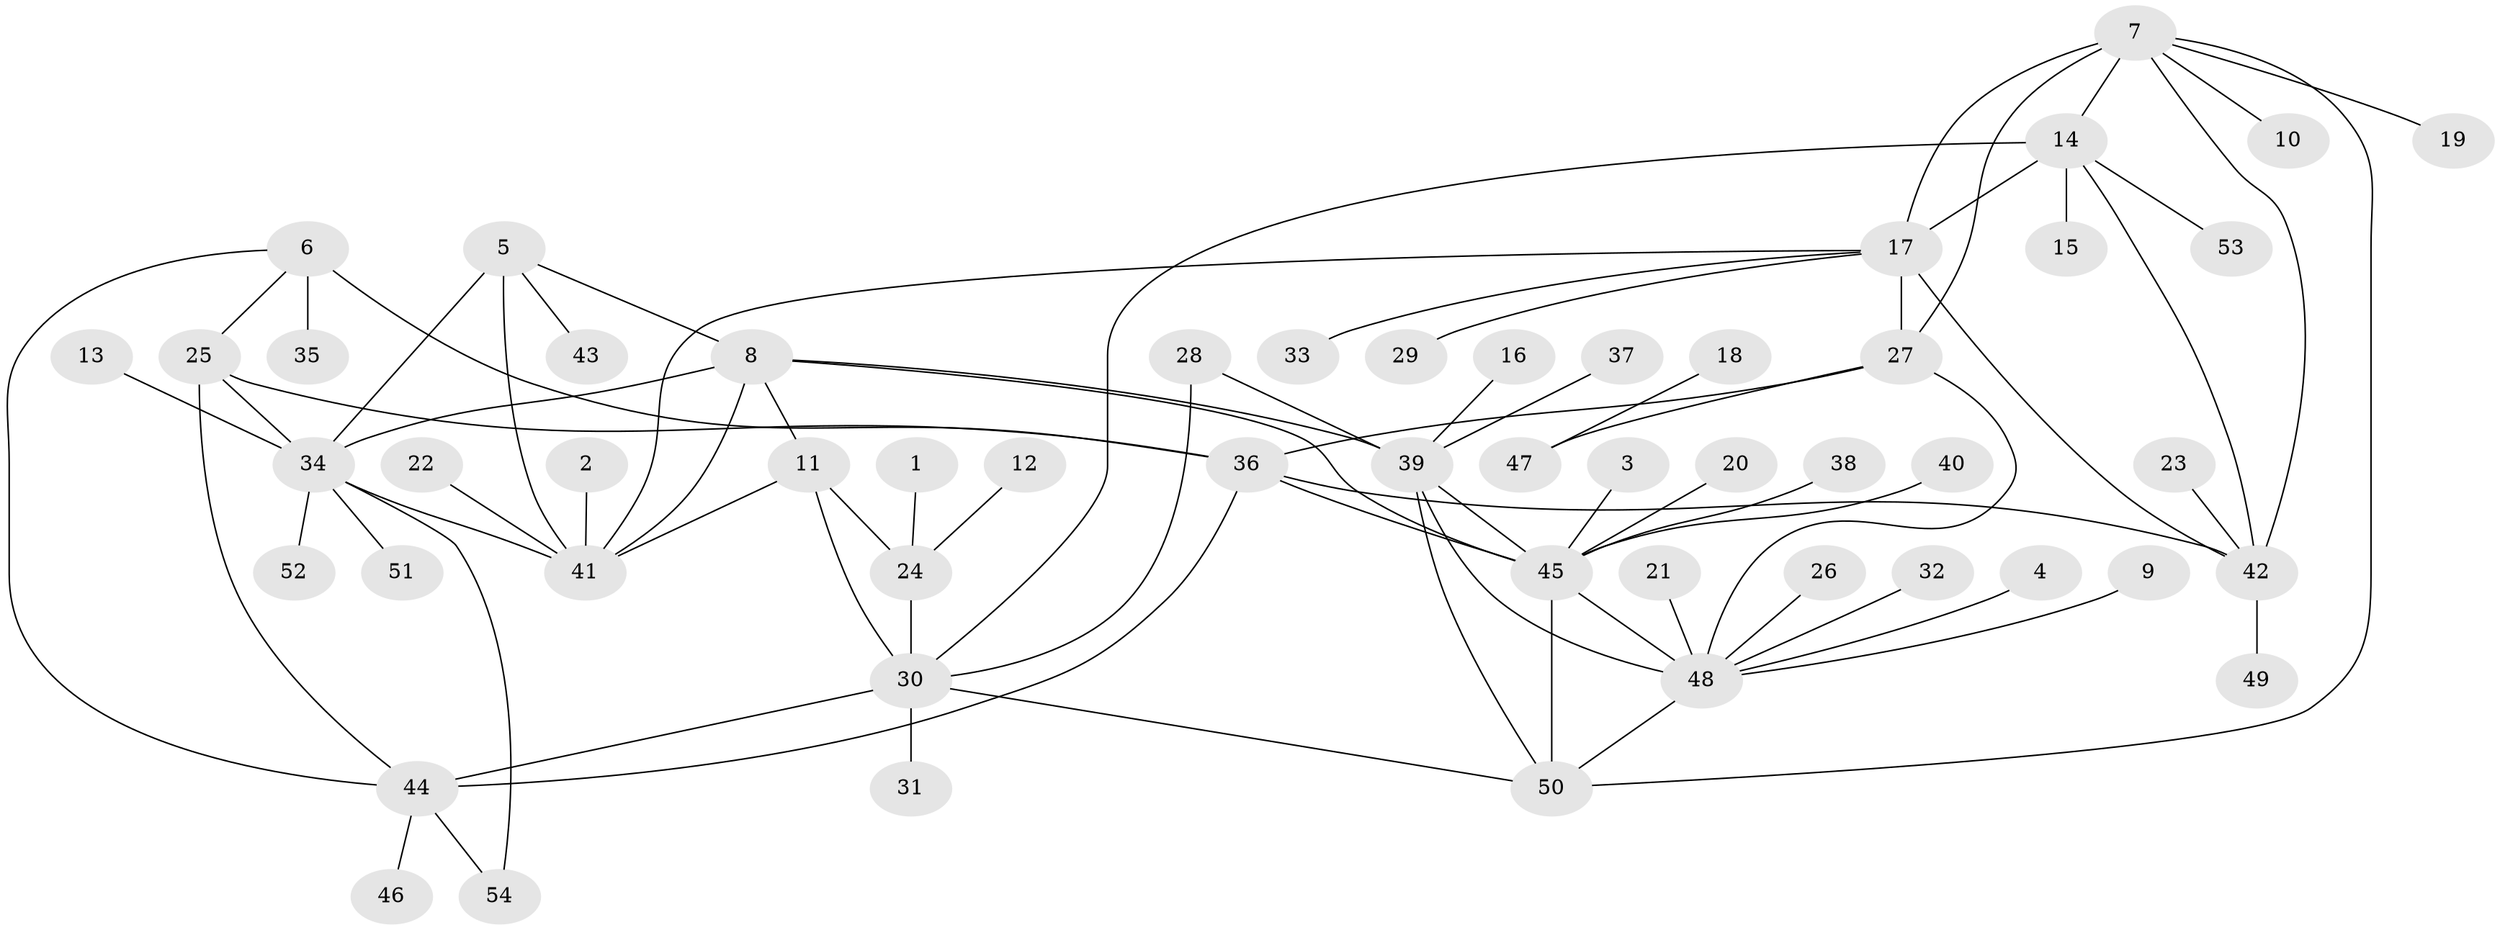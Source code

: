 // original degree distribution, {10: 0.028037383177570093, 4: 0.028037383177570093, 11: 0.018691588785046728, 7: 0.056074766355140186, 12: 0.009345794392523364, 9: 0.037383177570093455, 5: 0.04672897196261682, 6: 0.028037383177570093, 1: 0.5607476635514018, 2: 0.17757009345794392, 3: 0.009345794392523364}
// Generated by graph-tools (version 1.1) at 2025/02/03/09/25 03:02:49]
// undirected, 54 vertices, 79 edges
graph export_dot {
graph [start="1"]
  node [color=gray90,style=filled];
  1;
  2;
  3;
  4;
  5;
  6;
  7;
  8;
  9;
  10;
  11;
  12;
  13;
  14;
  15;
  16;
  17;
  18;
  19;
  20;
  21;
  22;
  23;
  24;
  25;
  26;
  27;
  28;
  29;
  30;
  31;
  32;
  33;
  34;
  35;
  36;
  37;
  38;
  39;
  40;
  41;
  42;
  43;
  44;
  45;
  46;
  47;
  48;
  49;
  50;
  51;
  52;
  53;
  54;
  1 -- 24 [weight=1.0];
  2 -- 41 [weight=1.0];
  3 -- 45 [weight=1.0];
  4 -- 48 [weight=1.0];
  5 -- 8 [weight=2.0];
  5 -- 34 [weight=2.0];
  5 -- 41 [weight=2.0];
  5 -- 43 [weight=1.0];
  6 -- 25 [weight=1.0];
  6 -- 35 [weight=1.0];
  6 -- 36 [weight=2.0];
  6 -- 44 [weight=1.0];
  7 -- 10 [weight=1.0];
  7 -- 14 [weight=1.0];
  7 -- 17 [weight=2.0];
  7 -- 19 [weight=1.0];
  7 -- 27 [weight=1.0];
  7 -- 42 [weight=1.0];
  7 -- 50 [weight=1.0];
  8 -- 11 [weight=1.0];
  8 -- 34 [weight=1.0];
  8 -- 39 [weight=1.0];
  8 -- 41 [weight=1.0];
  8 -- 45 [weight=1.0];
  9 -- 48 [weight=1.0];
  11 -- 24 [weight=2.0];
  11 -- 30 [weight=2.0];
  11 -- 41 [weight=1.0];
  12 -- 24 [weight=1.0];
  13 -- 34 [weight=1.0];
  14 -- 15 [weight=1.0];
  14 -- 17 [weight=2.0];
  14 -- 30 [weight=1.0];
  14 -- 42 [weight=1.0];
  14 -- 53 [weight=1.0];
  16 -- 39 [weight=1.0];
  17 -- 27 [weight=1.0];
  17 -- 29 [weight=1.0];
  17 -- 33 [weight=1.0];
  17 -- 41 [weight=1.0];
  17 -- 42 [weight=2.0];
  18 -- 47 [weight=1.0];
  20 -- 45 [weight=1.0];
  21 -- 48 [weight=1.0];
  22 -- 41 [weight=1.0];
  23 -- 42 [weight=1.0];
  24 -- 30 [weight=4.0];
  25 -- 34 [weight=1.0];
  25 -- 36 [weight=2.0];
  25 -- 44 [weight=1.0];
  26 -- 48 [weight=1.0];
  27 -- 36 [weight=1.0];
  27 -- 47 [weight=1.0];
  27 -- 48 [weight=1.0];
  28 -- 30 [weight=1.0];
  28 -- 39 [weight=1.0];
  30 -- 31 [weight=1.0];
  30 -- 44 [weight=1.0];
  30 -- 50 [weight=1.0];
  32 -- 48 [weight=1.0];
  34 -- 41 [weight=1.0];
  34 -- 51 [weight=1.0];
  34 -- 52 [weight=1.0];
  34 -- 54 [weight=1.0];
  36 -- 42 [weight=1.0];
  36 -- 44 [weight=2.0];
  36 -- 45 [weight=1.0];
  37 -- 39 [weight=1.0];
  38 -- 45 [weight=1.0];
  39 -- 45 [weight=2.0];
  39 -- 48 [weight=1.0];
  39 -- 50 [weight=1.0];
  40 -- 45 [weight=1.0];
  42 -- 49 [weight=1.0];
  44 -- 46 [weight=1.0];
  44 -- 54 [weight=1.0];
  45 -- 48 [weight=2.0];
  45 -- 50 [weight=2.0];
  48 -- 50 [weight=1.0];
}
